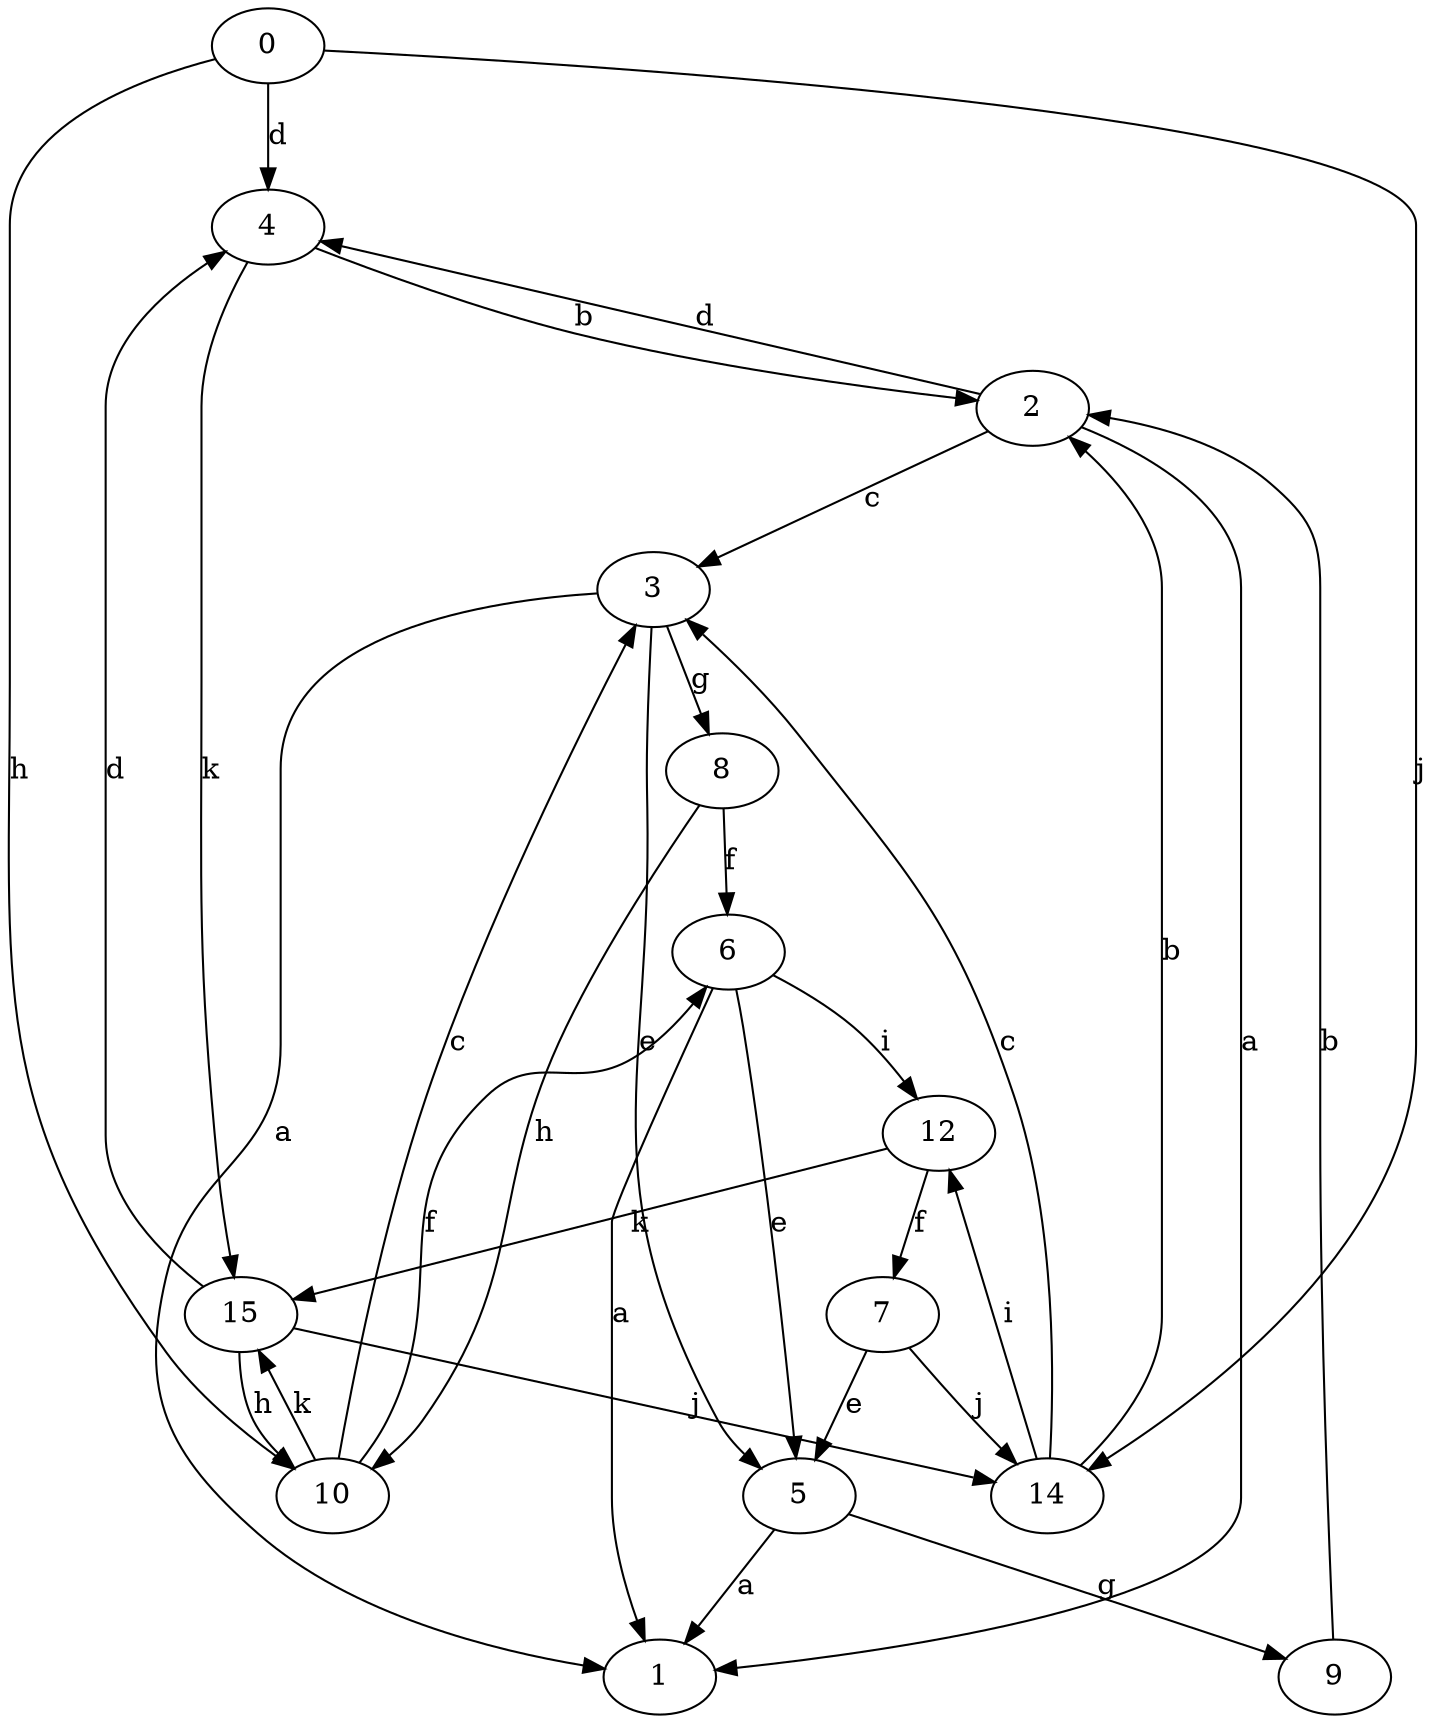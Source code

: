 strict digraph  {
0;
1;
2;
3;
4;
5;
6;
7;
8;
9;
10;
12;
14;
15;
0 -> 4  [label=d];
0 -> 10  [label=h];
0 -> 14  [label=j];
2 -> 1  [label=a];
2 -> 3  [label=c];
2 -> 4  [label=d];
3 -> 1  [label=a];
3 -> 5  [label=e];
3 -> 8  [label=g];
4 -> 2  [label=b];
4 -> 15  [label=k];
5 -> 1  [label=a];
5 -> 9  [label=g];
6 -> 1  [label=a];
6 -> 5  [label=e];
6 -> 12  [label=i];
7 -> 5  [label=e];
7 -> 14  [label=j];
8 -> 6  [label=f];
8 -> 10  [label=h];
9 -> 2  [label=b];
10 -> 3  [label=c];
10 -> 6  [label=f];
10 -> 15  [label=k];
12 -> 7  [label=f];
12 -> 15  [label=k];
14 -> 2  [label=b];
14 -> 3  [label=c];
14 -> 12  [label=i];
15 -> 4  [label=d];
15 -> 10  [label=h];
15 -> 14  [label=j];
}
